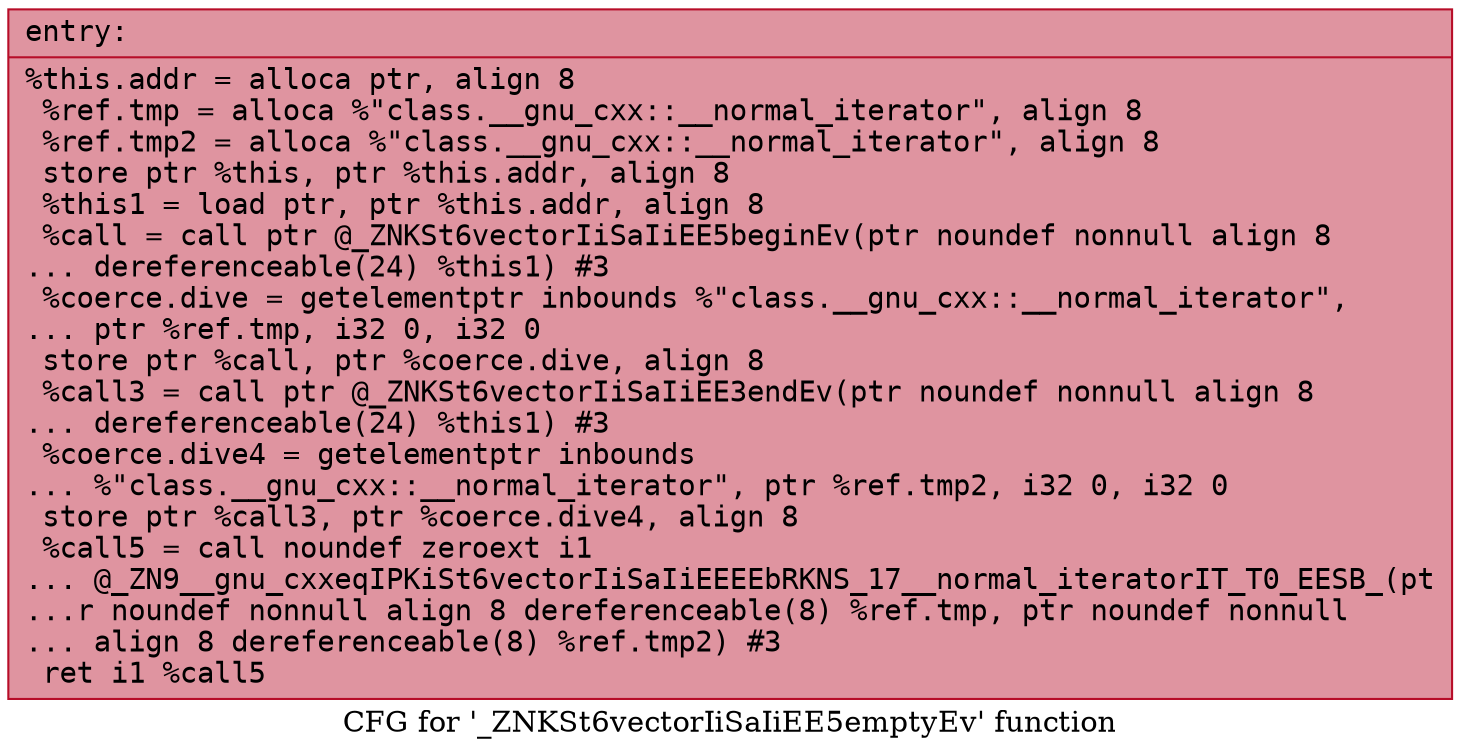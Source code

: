 digraph "CFG for '_ZNKSt6vectorIiSaIiEE5emptyEv' function" {
	label="CFG for '_ZNKSt6vectorIiSaIiEE5emptyEv' function";

	Node0x561418c34250 [shape=record,color="#b70d28ff", style=filled, fillcolor="#b70d2870" fontname="Courier",label="{entry:\l|  %this.addr = alloca ptr, align 8\l  %ref.tmp = alloca %\"class.__gnu_cxx::__normal_iterator\", align 8\l  %ref.tmp2 = alloca %\"class.__gnu_cxx::__normal_iterator\", align 8\l  store ptr %this, ptr %this.addr, align 8\l  %this1 = load ptr, ptr %this.addr, align 8\l  %call = call ptr @_ZNKSt6vectorIiSaIiEE5beginEv(ptr noundef nonnull align 8\l... dereferenceable(24) %this1) #3\l  %coerce.dive = getelementptr inbounds %\"class.__gnu_cxx::__normal_iterator\",\l... ptr %ref.tmp, i32 0, i32 0\l  store ptr %call, ptr %coerce.dive, align 8\l  %call3 = call ptr @_ZNKSt6vectorIiSaIiEE3endEv(ptr noundef nonnull align 8\l... dereferenceable(24) %this1) #3\l  %coerce.dive4 = getelementptr inbounds\l... %\"class.__gnu_cxx::__normal_iterator\", ptr %ref.tmp2, i32 0, i32 0\l  store ptr %call3, ptr %coerce.dive4, align 8\l  %call5 = call noundef zeroext i1\l... @_ZN9__gnu_cxxeqIPKiSt6vectorIiSaIiEEEEbRKNS_17__normal_iteratorIT_T0_EESB_(pt\l...r noundef nonnull align 8 dereferenceable(8) %ref.tmp, ptr noundef nonnull\l... align 8 dereferenceable(8) %ref.tmp2) #3\l  ret i1 %call5\l}"];
}
